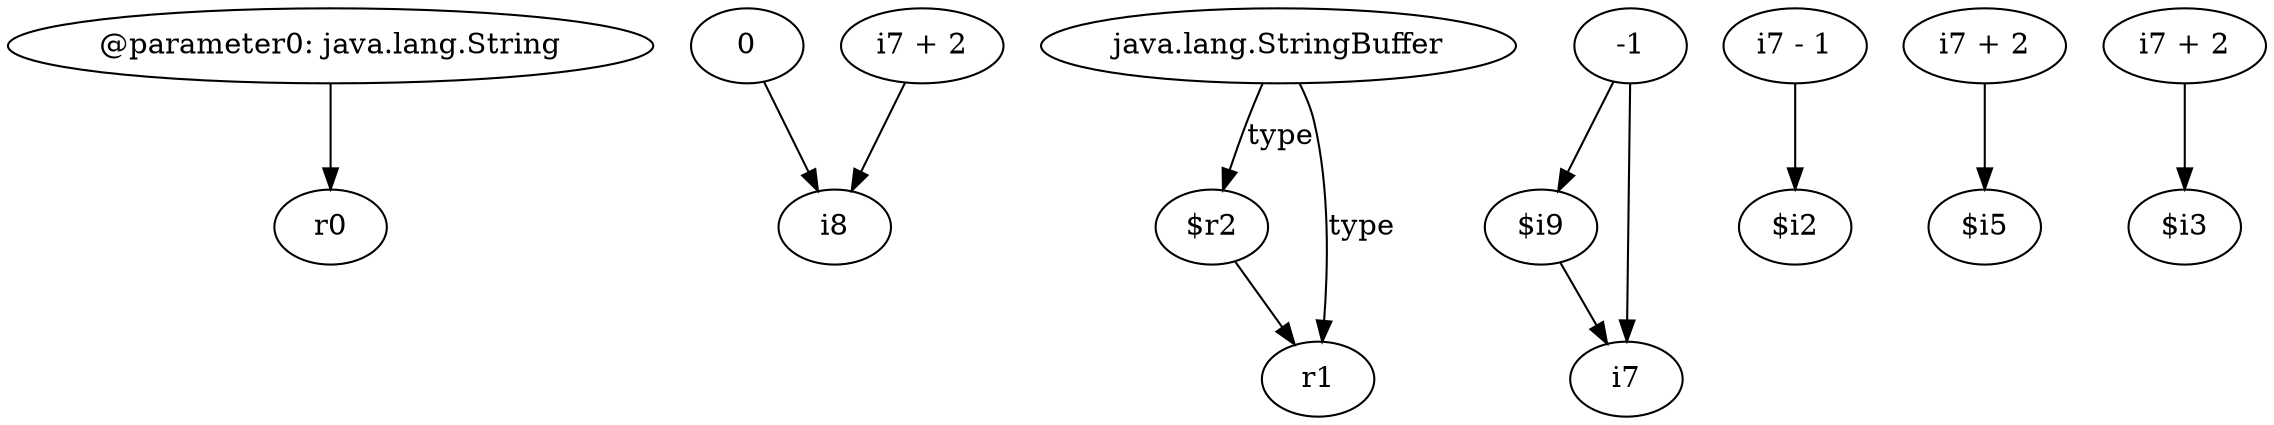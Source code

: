 digraph g {
0[label="@parameter0: java.lang.String"]
1[label="r0"]
0->1[label=""]
2[label="0"]
3[label="i8"]
2->3[label=""]
4[label="$r2"]
5[label="r1"]
4->5[label=""]
6[label="-1"]
7[label="$i9"]
6->7[label=""]
8[label="i7"]
7->8[label=""]
6->8[label=""]
9[label="java.lang.StringBuffer"]
9->5[label="type"]
9->4[label="type"]
10[label="i7 - 1"]
11[label="$i2"]
10->11[label=""]
12[label="i7 + 2"]
12->3[label=""]
13[label="i7 + 2"]
14[label="$i5"]
13->14[label=""]
15[label="i7 + 2"]
16[label="$i3"]
15->16[label=""]
}